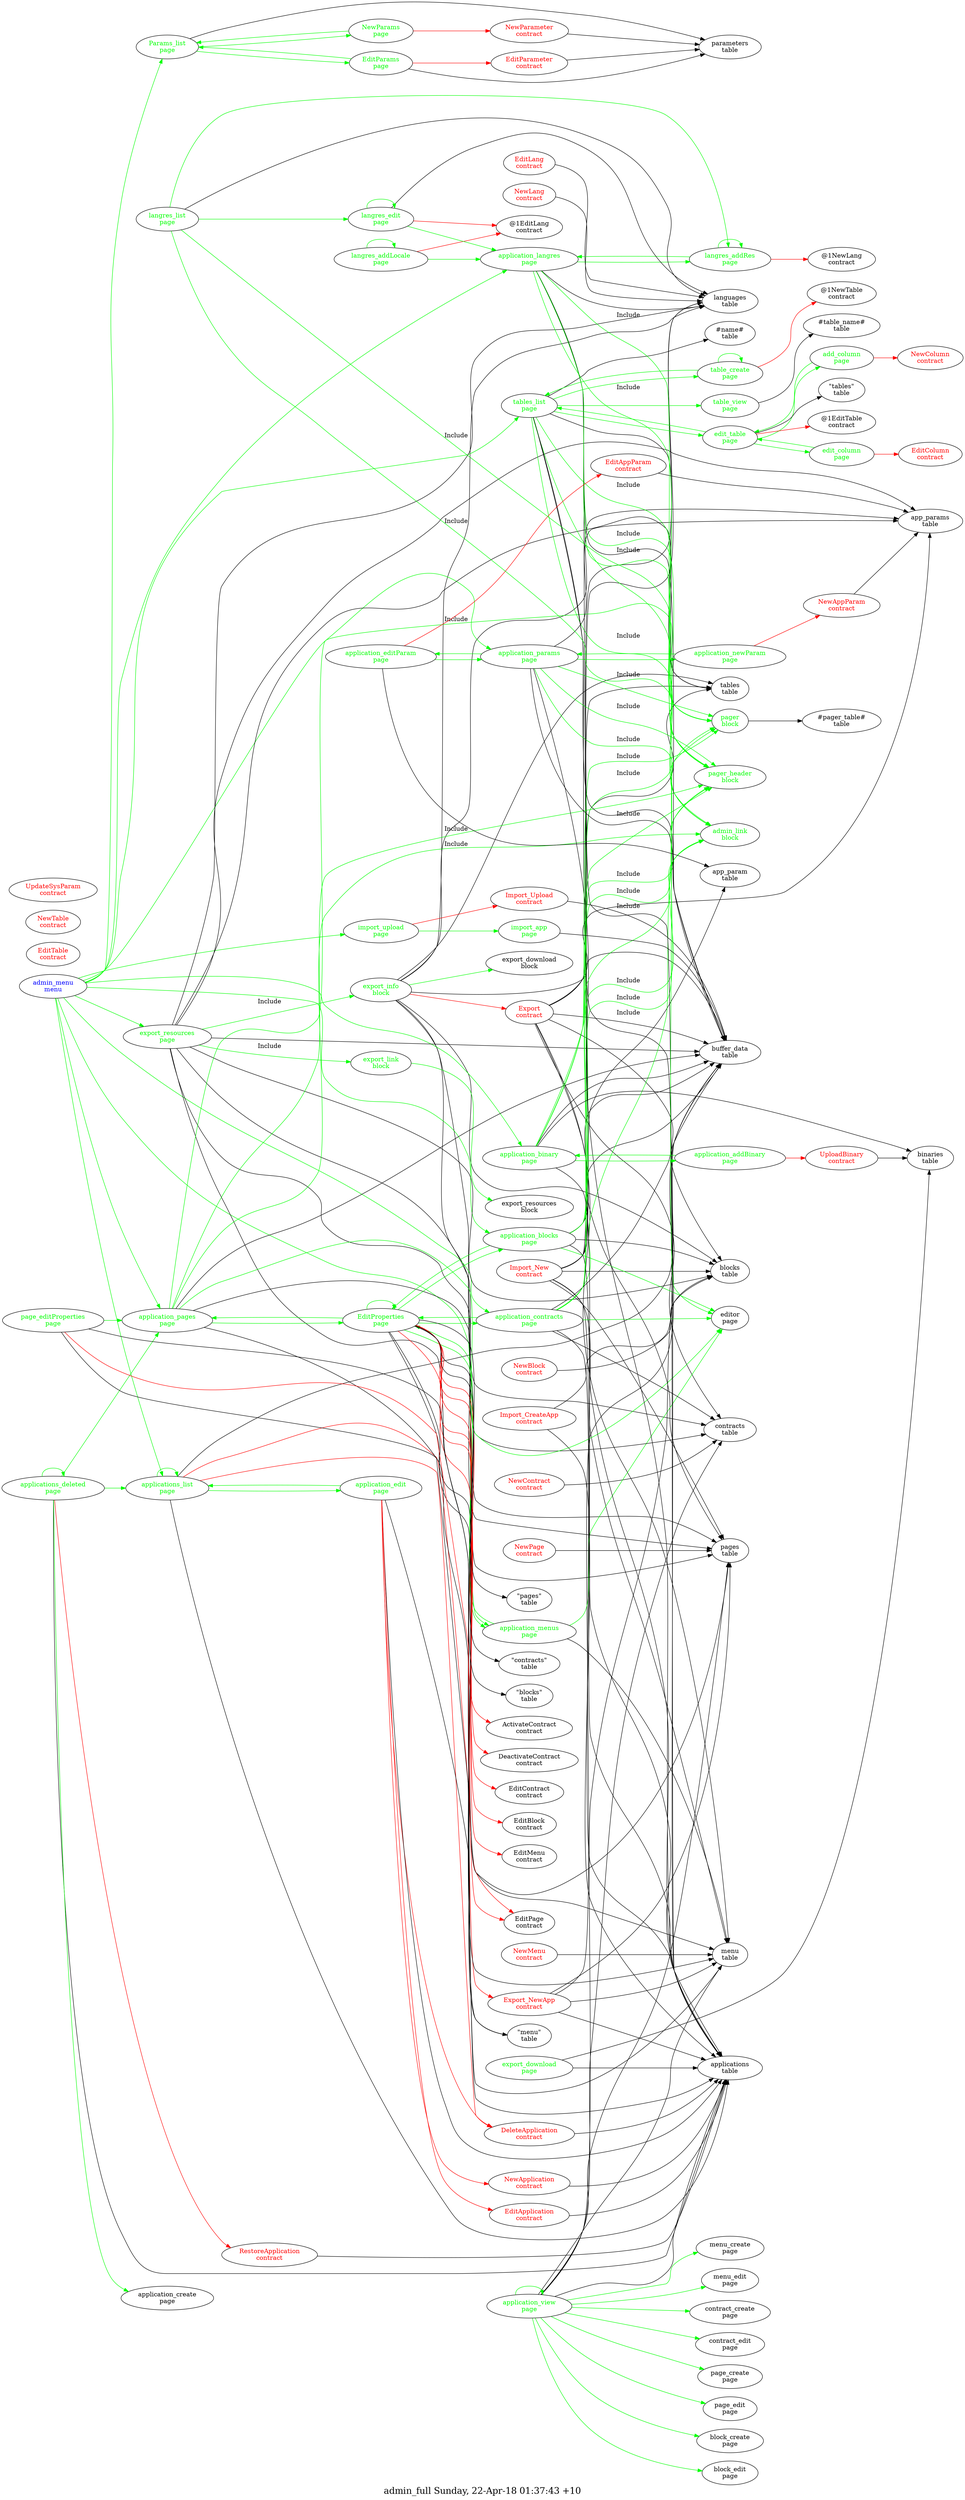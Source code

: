 digraph G {
fontsize="20.0";
label="admin_full Sunday, 22-Apr-18 01:37:43 +10";
rankdir=LR;
"admin_link\nblock" [fontcolor=green, group=blocks];
"export_info\nblock" -> "Export\ncontract"  [ color=red ]
"export_info\nblock" -> "buffer_data\ntable"
"export_info\nblock" -> "pages\ntable"
"export_info\nblock" -> "blocks\ntable"
"export_info\nblock" -> "app_params\ntable"
"export_info\nblock" -> "languages\ntable"
"export_info\nblock" -> "contracts\ntable"
"export_info\nblock" -> "tables\ntable"
"export_info\nblock" -> "export_download\nblock"  [ color=green ]
"export_info\nblock" [fontcolor=green, group=blocks];
"export_link\nblock" -> "export_resources\nblock"  [ color=green ]
"export_link\nblock" [fontcolor=green, group=blocks];
"pager\nblock" -> "#pager_table#\ntable"
"pager\nblock" [fontcolor=green, group=blocks];
"pager_header\nblock" [fontcolor=green, group=blocks];
"DeleteApplication\ncontract" -> "applications\ntable"
"DeleteApplication\ncontract" [fontcolor=red, group=contracts];
"EditAppParam\ncontract" -> "app_params\ntable"
"EditAppParam\ncontract" [fontcolor=red, group=contracts];
"EditApplication\ncontract" -> "applications\ntable"
"EditApplication\ncontract" [fontcolor=red, group=contracts];
"EditColumn\ncontract" [fontcolor=red, group=contracts];
"EditLang\ncontract" -> "languages\ntable"
"EditLang\ncontract" [fontcolor=red, group=contracts];
"EditParameter\ncontract" -> "parameters\ntable"
"EditParameter\ncontract" [fontcolor=red, group=contracts];
"EditTable\ncontract" [fontcolor=red, group=contracts];
"Export\ncontract" -> "buffer_data\ntable"
"Export\ncontract" -> "pages\ntable"
"Export\ncontract" -> "menu\ntable"
"Export\ncontract" -> "contracts\ntable"
"Export\ncontract" -> "blocks\ntable"
"Export\ncontract" -> "languages\ntable"
"Export\ncontract" -> "app_params\ntable"
"Export\ncontract" -> "tables\ntable"
"Export\ncontract" [fontcolor=red, group=contracts];
"Export_NewApp\ncontract" -> "applications\ntable"
"Export_NewApp\ncontract" -> "pages\ntable"
"Export_NewApp\ncontract" -> "menu\ntable"
"Export_NewApp\ncontract" -> "buffer_data\ntable"
"Export_NewApp\ncontract" [fontcolor=red, group=contracts];
"Import_CreateApp\ncontract" -> "buffer_data\ntable"
"Import_CreateApp\ncontract" -> "applications\ntable"
"Import_CreateApp\ncontract" [fontcolor=red, group=contracts];
"Import_New\ncontract" -> "buffer_data\ntable"
"Import_New\ncontract" -> "applications\ntable"
"Import_New\ncontract" -> "pages\ntable"
"Import_New\ncontract" -> "blocks\ntable"
"Import_New\ncontract" -> "menu\ntable"
"Import_New\ncontract" -> "app_param\ntable"
"Import_New\ncontract" -> "languages\ntable"
"Import_New\ncontract" -> "tables\ntable"
"Import_New\ncontract" [fontcolor=red, group=contracts];
"Import_Upload\ncontract" -> "buffer_data\ntable"
"Import_Upload\ncontract" [fontcolor=red, group=contracts];
"NewAppParam\ncontract" -> "app_params\ntable"
"NewAppParam\ncontract" [fontcolor=red, group=contracts];
"NewApplication\ncontract" -> "applications\ntable"
"NewApplication\ncontract" [fontcolor=red, group=contracts];
"NewBlock\ncontract" -> "blocks\ntable"
"NewBlock\ncontract" [fontcolor=red, group=contracts];
"NewColumn\ncontract" [fontcolor=red, group=contracts];
"NewContract\ncontract" -> "contracts\ntable"
"NewContract\ncontract" [fontcolor=red, group=contracts];
"NewLang\ncontract" -> "languages\ntable"
"NewLang\ncontract" [fontcolor=red, group=contracts];
"NewMenu\ncontract" -> "menu\ntable"
"NewMenu\ncontract" [fontcolor=red, group=contracts];
"NewPage\ncontract" -> "pages\ntable"
"NewPage\ncontract" [fontcolor=red, group=contracts];
"NewParameter\ncontract" -> "parameters\ntable"
"NewParameter\ncontract" [fontcolor=red, group=contracts];
"NewTable\ncontract" [fontcolor=red, group=contracts];
"RestoreApplication\ncontract" -> "applications\ntable"
"RestoreApplication\ncontract" [fontcolor=red, group=contracts];
"UpdateSysParam\ncontract" [fontcolor=red, group=contracts];
"UploadBinary\ncontract" -> "binaries\ntable"
"UploadBinary\ncontract" [fontcolor=red, group=contracts];
"admin_menu\nmenu" -> "applications_list\npage"  [ color=green ]
"admin_menu\nmenu" -> "Params_list\npage"  [ color=green ]
"admin_menu\nmenu" -> "application_menus\npage"  [ color=green ]
"admin_menu\nmenu" -> "import_upload\npage"  [ color=green ]
"admin_menu\nmenu" -> "export_resources\npage"  [ color=green ]
"admin_menu\nmenu" -> "application_pages\npage"  [ color=green ]
"admin_menu\nmenu" -> "application_blocks\npage"  [ color=green ]
"admin_menu\nmenu" -> "tables_list\npage"  [ color=green ]
"admin_menu\nmenu" -> "application_contracts\npage"  [ color=green ]
"admin_menu\nmenu" -> "application_params\npage"  [ color=green ]
"admin_menu\nmenu" -> "application_langres\npage"  [ color=green ]
"admin_menu\nmenu" -> "application_binary\npage"  [ color=green ]
"admin_menu\nmenu" [fontcolor=blue, group=menus];
"EditParams\npage" -> "EditParameter\ncontract"  [ color=red ]
"EditParams\npage" -> "parameters\ntable"
"EditParams\npage" -> "Params_list\npage"  [ color=green ]
"EditParams\npage" [fontcolor=green, group=pages];
"EditProperties\npage" -> "EditPage\ncontract"  [ color=red ]
"EditProperties\npage" -> "ActivateContract\ncontract"  [ color=red ]
"EditProperties\npage" -> "DeactivateContract\ncontract"  [ color=red ]
"EditProperties\npage" -> "EditContract\ncontract"  [ color=red ]
"EditProperties\npage" -> "EditBlock\ncontract"  [ color=red ]
"EditProperties\npage" -> "EditMenu\ncontract"  [ color=red ]
"EditProperties\npage" -> "\"pages\"\ntable"
"EditProperties\npage" -> "menu\ntable"
"EditProperties\npage" -> "\"contracts\"\ntable"
"EditProperties\npage" -> "\"blocks\"\ntable"
"EditProperties\npage" -> "\"menu\"\ntable"
"EditProperties\npage" -> "application_pages\npage"  [ color=green ]
"EditProperties\npage" -> "EditProperties\npage"  [ color=green ]
"EditProperties\npage" -> "application_contracts\npage"  [ color=green ]
"EditProperties\npage" -> "application_blocks\npage"  [ color=green ]
"EditProperties\npage" -> "application_menus\npage"  [ color=green ]
"EditProperties\npage" [fontcolor=green, group=pages];
"NewParams\npage" -> "NewParameter\ncontract"  [ color=red ]
"NewParams\npage" -> "Params_list\npage"  [ color=green ]
"NewParams\npage" [fontcolor=green, group=pages];
"Params_list\npage" -> "parameters\ntable"
"Params_list\npage" -> "EditParams\npage"  [ color=green ]
"Params_list\npage" -> "NewParams\npage"  [ color=green ]
"Params_list\npage" [fontcolor=green, group=pages];
"add_column\npage" -> "NewColumn\ncontract"  [ color=red ]
"add_column\npage" -> "edit_table\npage"  [ color=green ]
"add_column\npage" [fontcolor=green, group=pages];
"application_addBinary\npage" -> "UploadBinary\ncontract"  [ color=red ]
"application_addBinary\npage" -> "application_binary\npage"  [ color=green ]
"application_addBinary\npage" [fontcolor=green, group=pages];
"application_binary\npage" -> "buffer_data\ntable"
"application_binary\npage" -> "applications\ntable"
"application_binary\npage" -> "binaries\ntable"
"application_binary\npage" -> "application_addBinary\npage"  [ color=green ]
"application_binary\npage" -> "admin_link\nblock"  [ color=green, label=Include ]
"application_binary\npage" -> "pager_header\nblock"  [ color=green, label=Include ]
"application_binary\npage" -> "pager\nblock"  [ color=green, label=Include ]
"application_binary\npage" [fontcolor=green, group=pages];
"application_blocks\npage" -> "buffer_data\ntable"
"application_blocks\npage" -> "applications\ntable"
"application_blocks\npage" -> "blocks\ntable"
"application_blocks\npage" -> "editor\npage"  [ color=green ]
"application_blocks\npage" -> "EditProperties\npage"  [ color=green ]
"application_blocks\npage" -> "admin_link\nblock"  [ color=green, label=Include ]
"application_blocks\npage" -> "pager_header\nblock"  [ color=green, label=Include ]
"application_blocks\npage" -> "pager\nblock"  [ color=green, label=Include ]
"application_blocks\npage" [fontcolor=green, group=pages];
"application_contracts\npage" -> "buffer_data\ntable"
"application_contracts\npage" -> "applications\ntable"
"application_contracts\npage" -> "contracts\ntable"
"application_contracts\npage" -> "editor\npage"  [ color=green ]
"application_contracts\npage" -> "EditProperties\npage"  [ color=green ]
"application_contracts\npage" -> "admin_link\nblock"  [ color=green, label=Include ]
"application_contracts\npage" -> "pager_header\nblock"  [ color=green, label=Include ]
"application_contracts\npage" -> "pager\nblock"  [ color=green, label=Include ]
"application_contracts\npage" [fontcolor=green, group=pages];
"application_edit\npage" -> "EditApplication\ncontract"  [ color=red ]
"application_edit\npage" -> "DeleteApplication\ncontract"  [ color=red ]
"application_edit\npage" -> "NewApplication\ncontract"  [ color=red ]
"application_edit\npage" -> "applications\ntable"
"application_edit\npage" -> "\"menu\"\ntable"
"application_edit\npage" -> "applications_list\npage"  [ color=green ]
"application_edit\npage" [fontcolor=green, group=pages];
"application_editParam\npage" -> "EditAppParam\ncontract"  [ color=red ]
"application_editParam\npage" -> "app_param\ntable"
"application_editParam\npage" -> "application_params\npage"  [ color=green ]
"application_editParam\npage" [fontcolor=green, group=pages];
"application_langres\npage" -> "buffer_data\ntable"
"application_langres\npage" -> "applications\ntable"
"application_langres\npage" -> "languages\ntable"
"application_langres\npage" -> "langres_addRes\npage"  [ color=green ]
"application_langres\npage" -> "editor\npage"  [ color=green ]
"application_langres\npage" -> "admin_link\nblock"  [ color=green, label=Include ]
"application_langres\npage" -> "pager_header\nblock"  [ color=green, label=Include ]
"application_langres\npage" -> "pager\nblock"  [ color=green, label=Include ]
"application_langres\npage" [fontcolor=green, group=pages];
"application_menus\npage" -> "menu\ntable"
"application_menus\npage" -> "editor\npage"  [ color=green ]
"application_menus\npage" -> "EditProperties\npage"  [ color=green ]
"application_menus\npage" [fontcolor=green, group=pages];
"application_newParam\npage" -> "NewAppParam\ncontract"  [ color=red ]
"application_newParam\npage" -> "application_params\npage"  [ color=green ]
"application_newParam\npage" [fontcolor=green, group=pages];
"application_pages\npage" -> "buffer_data\ntable"
"application_pages\npage" -> "applications\ntable"
"application_pages\npage" -> "pages\ntable"
"application_pages\npage" -> "editor\npage"  [ color=green ]
"application_pages\npage" -> "EditProperties\npage"  [ color=green ]
"application_pages\npage" -> "admin_link\nblock"  [ color=green, label=Include ]
"application_pages\npage" -> "pager_header\nblock"  [ color=green, label=Include ]
"application_pages\npage" -> "pager\nblock"  [ color=green, label=Include ]
"application_pages\npage" [fontcolor=green, group=pages];
"application_params\npage" -> "buffer_data\ntable"
"application_params\npage" -> "applications\ntable"
"application_params\npage" -> "app_params\ntable"
"application_params\npage" -> "application_newParam\npage"  [ color=green ]
"application_params\npage" -> "application_editParam\npage"  [ color=green ]
"application_params\npage" -> "admin_link\nblock"  [ color=green, label=Include ]
"application_params\npage" -> "pager_header\nblock"  [ color=green, label=Include ]
"application_params\npage" -> "pager\nblock"  [ color=green, label=Include ]
"application_params\npage" [fontcolor=green, group=pages];
"application_view\npage" -> "applications\ntable"
"application_view\npage" -> "pages\ntable"
"application_view\npage" -> "blocks\ntable"
"application_view\npage" -> "menu\ntable"
"application_view\npage" -> "contracts\ntable"
"application_view\npage" -> "application_view\npage"  [ color=green ]
"application_view\npage" -> "page_create\npage"  [ color=green ]
"application_view\npage" -> "page_edit\npage"  [ color=green ]
"application_view\npage" -> "block_create\npage"  [ color=green ]
"application_view\npage" -> "block_edit\npage"  [ color=green ]
"application_view\npage" -> "menu_create\npage"  [ color=green ]
"application_view\npage" -> "menu_edit\npage"  [ color=green ]
"application_view\npage" -> "contract_create\npage"  [ color=green ]
"application_view\npage" -> "contract_edit\npage"  [ color=green ]
"application_view\npage" [fontcolor=green, group=pages];
"applications_deleted\npage" -> "RestoreApplication\ncontract"  [ color=red ]
"applications_deleted\npage" -> "applications\ntable"
"applications_deleted\npage" -> "application_pages\npage"  [ color=green ]
"applications_deleted\npage" -> "applications_deleted\npage"  [ color=green ]
"applications_deleted\npage" -> "applications_list\npage"  [ color=green ]
"applications_deleted\npage" -> "application_create\npage"  [ color=green ]
"applications_deleted\npage" [fontcolor=green, group=pages];
"applications_list\npage" -> "DeleteApplication\ncontract"  [ color=red ]
"applications_list\npage" -> "Export_NewApp\ncontract"  [ color=red ]
"applications_list\npage" -> "applications\ntable"
"applications_list\npage" -> "buffer_data\ntable"
"applications_list\npage" -> "applications_list\npage"  [ color=green ]
"applications_list\npage" -> "application_edit\npage"  [ color=green ]
"applications_list\npage" [fontcolor=green, group=pages];
"edit_column\npage" -> "EditColumn\ncontract"  [ color=red ]
"edit_column\npage" -> "edit_table\npage"  [ color=green ]
"edit_column\npage" [fontcolor=green, group=pages];
"edit_table\npage" -> "@1EditTable\ncontract"  [ color=red ]
"edit_table\npage" -> "\"tables\"\ntable"
"edit_table\npage" -> "edit_column\npage"  [ color=green ]
"edit_table\npage" -> "add_column\npage"  [ color=green ]
"edit_table\npage" -> "tables_list\npage"  [ color=green ]
"edit_table\npage" [fontcolor=green, group=pages];
"export_download\npage" -> "binaries\ntable"
"export_download\npage" -> "applications\ntable"
"export_download\npage" [fontcolor=green, group=pages];
"export_resources\npage" -> "buffer_data\ntable"
"export_resources\npage" -> "pages\ntable"
"export_resources\npage" -> "blocks\ntable"
"export_resources\npage" -> "menu\ntable"
"export_resources\npage" -> "app_params\ntable"
"export_resources\npage" -> "languages\ntable"
"export_resources\npage" -> "contracts\ntable"
"export_resources\npage" -> "tables\ntable"
"export_resources\npage" -> "export_link\nblock"  [ color=green, label=Include ]
"export_resources\npage" -> "export_info\nblock"  [ color=green, label=Include ]
"export_resources\npage" [fontcolor=green, group=pages];
"import_app\npage" -> "buffer_data\ntable"
"import_app\npage" [fontcolor=green, group=pages];
"import_upload\npage" -> "Import_Upload\ncontract"  [ color=red ]
"import_upload\npage" -> "import_app\npage"  [ color=green ]
"import_upload\npage" [fontcolor=green, group=pages];
"langres_addLocale\npage" -> "@1EditLang\ncontract"  [ color=red ]
"langres_addLocale\npage" -> "langres_addLocale\npage"  [ color=green ]
"langres_addLocale\npage" -> "application_langres\npage"  [ color=green ]
"langres_addLocale\npage" [fontcolor=green, group=pages];
"langres_addRes\npage" -> "@1NewLang\ncontract"  [ color=red ]
"langres_addRes\npage" -> "langres_addRes\npage"  [ color=green ]
"langres_addRes\npage" -> "application_langres\npage"  [ color=green ]
"langres_addRes\npage" [fontcolor=green, group=pages];
"langres_edit\npage" -> "@1EditLang\ncontract"  [ color=red ]
"langres_edit\npage" -> "languages\ntable"
"langres_edit\npage" -> "langres_edit\npage"  [ color=green ]
"langres_edit\npage" -> "application_langres\npage"  [ color=green ]
"langres_edit\npage" [fontcolor=green, group=pages];
"langres_list\npage" -> "languages\ntable"
"langres_list\npage" -> "langres_addRes\npage"  [ color=green ]
"langres_list\npage" -> "langres_edit\npage"  [ color=green ]
"langres_list\npage" -> "pager_header\nblock"  [ color=green, label=Include ]
"langres_list\npage" -> "pager\nblock"  [ color=green, label=Include ]
"langres_list\npage" [fontcolor=green, group=pages];
"page_editProperties\npage" -> "EditPage\ncontract"  [ color=red ]
"page_editProperties\npage" -> "pages\ntable"
"page_editProperties\npage" -> "menu\ntable"
"page_editProperties\npage" -> "application_pages\npage"  [ color=green ]
"page_editProperties\npage" [fontcolor=green, group=pages];
"table_create\npage" -> "@1NewTable\ncontract"  [ color=red ]
"table_create\npage" -> "table_create\npage"  [ color=green ]
"table_create\npage" -> "tables_list\npage"  [ color=green ]
"table_create\npage" [fontcolor=green, group=pages];
"table_view\npage" -> "#table_name#\ntable"
"table_view\npage" [fontcolor=green, group=pages];
"tables_list\npage" -> "buffer_data\ntable"
"tables_list\npage" -> "applications\ntable"
"tables_list\npage" -> "tables\ntable"
"tables_list\npage" -> "#name#\ntable"
"tables_list\npage" -> "table_create\npage"  [ color=green ]
"tables_list\npage" -> "table_view\npage"  [ color=green ]
"tables_list\npage" -> "edit_table\npage"  [ color=green ]
"tables_list\npage" -> "admin_link\nblock"  [ color=green, label=Include ]
"tables_list\npage" -> "pager_header\nblock"  [ color=green, label=Include ]
"tables_list\npage" -> "pager\nblock"  [ color=green, label=Include ]
"tables_list\npage" [fontcolor=green, group=pages];
}
